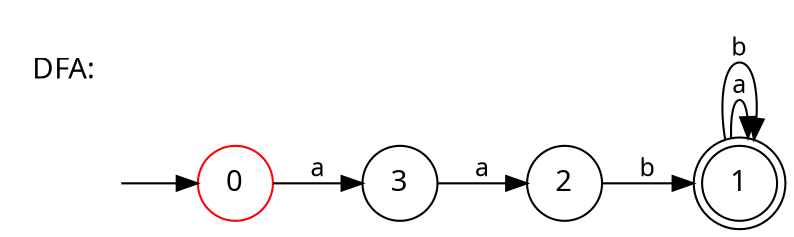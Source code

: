 digraph dfa{
    rankdir = LR ;
    fontsize = 14;
    node [shape = circle, fontname = "Microsoft YaHei", fontsize = 14];
    edge [fontname = "Microsoft YaHei", fontsize = 12];
    0 [color=red];
    ""[shape = "none"];
    "" -> 0;
	0 -> 3 [ label = "a" ];
	1 [ shape = doublecircle ];
	1 -> 1 [ label = "a" ];
	1 -> 1 [ label = "b" ];
	2 -> 1 [ label = "b" ];
	3 -> 2 [ label = "a" ];
    "DFA:" [ shape = plaintext ];
}
